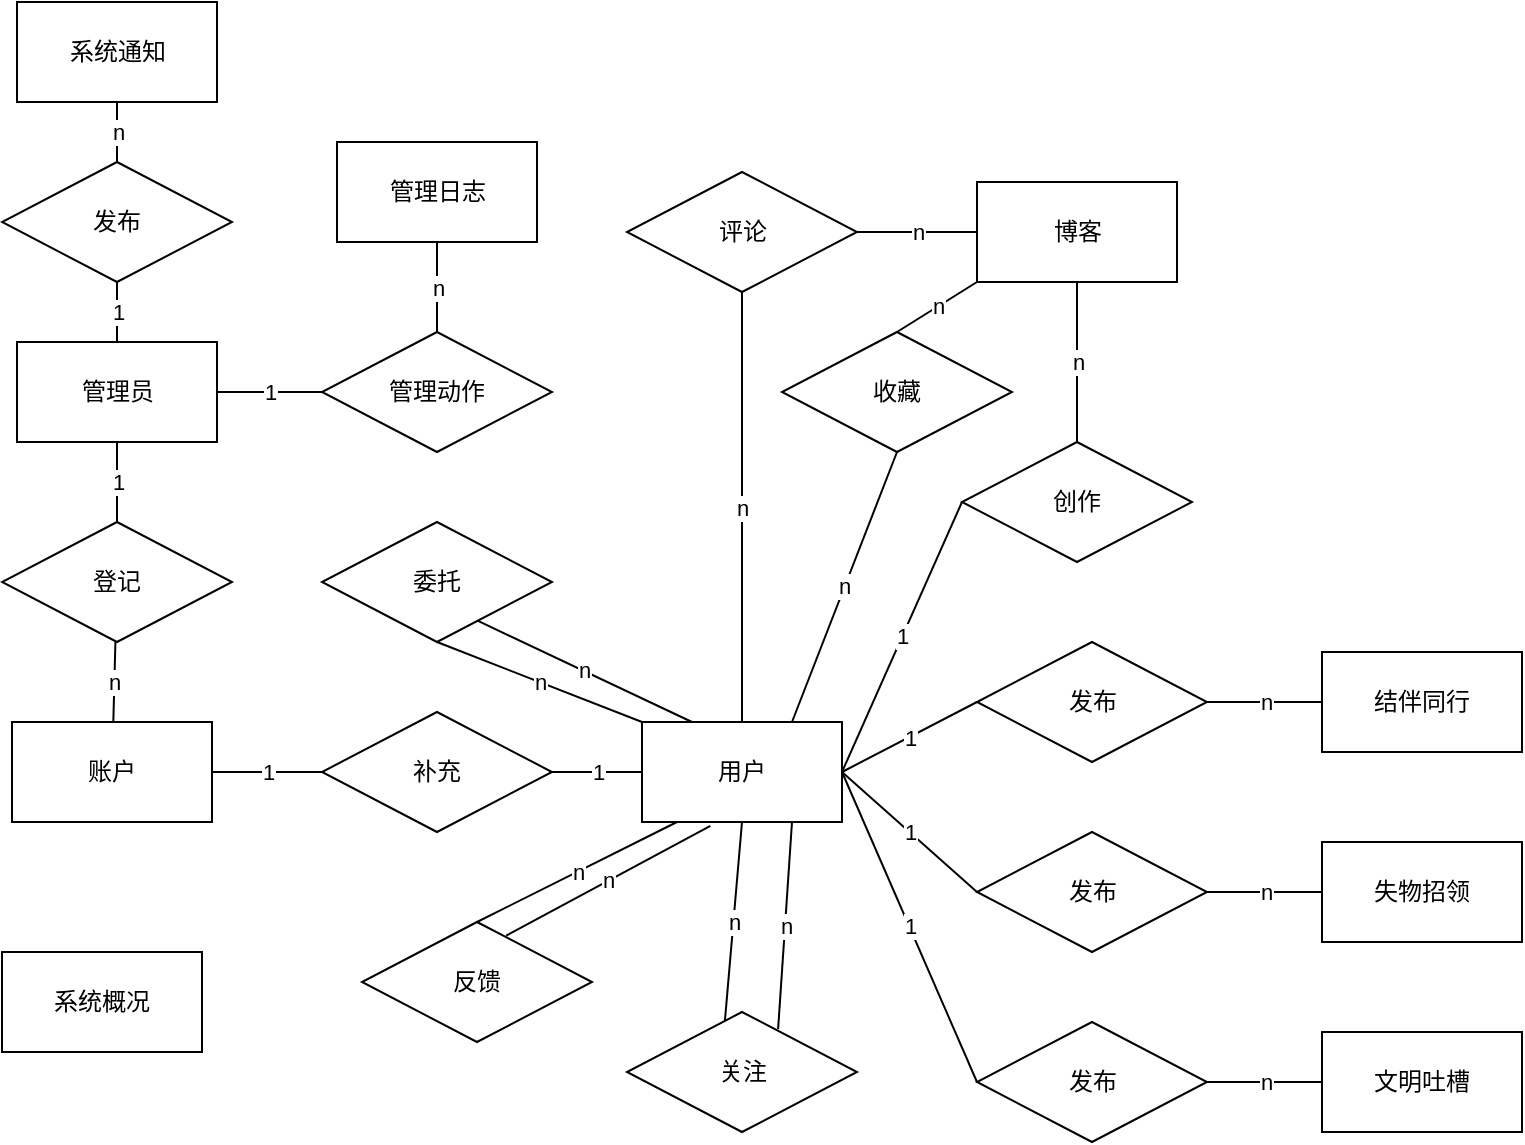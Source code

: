 <mxfile version="13.7.3" type="device"><diagram id="XS-1S9VMyTh46CkxPhf7" name="第 1 页"><mxGraphModel dx="1037" dy="609" grid="1" gridSize="10" guides="1" tooltips="1" connect="1" arrows="1" fold="1" page="1" pageScale="1" pageWidth="827" pageHeight="1169" math="0" shadow="0"><root><mxCell id="0"/><mxCell id="1" parent="0"/><mxCell id="erb298TIucKikkbsJAem-4" value="1" style="edgeStyle=orthogonalEdgeStyle;rounded=0;orthogonalLoop=1;jettySize=auto;html=1;endArrow=none;endFill=0;" parent="1" source="Df00wuJVyUBtflvG6E5E-1" target="erb298TIucKikkbsJAem-2" edge="1"><mxGeometry relative="1" as="geometry"/></mxCell><mxCell id="Df00wuJVyUBtflvG6E5E-1" value="账户" style="rounded=0;whiteSpace=wrap;html=1;" parent="1" vertex="1"><mxGeometry x="305" y="360" width="100" height="50" as="geometry"/></mxCell><mxCell id="Df00wuJVyUBtflvG6E5E-19" value="1" style="edgeStyle=none;rounded=0;orthogonalLoop=1;jettySize=auto;html=1;exitX=0.5;exitY=0;exitDx=0;exitDy=0;entryX=0.5;entryY=1;entryDx=0;entryDy=0;endArrow=none;endFill=0;" parent="1" source="Df00wuJVyUBtflvG6E5E-2" target="Df00wuJVyUBtflvG6E5E-18" edge="1"><mxGeometry relative="1" as="geometry"/></mxCell><mxCell id="Df00wuJVyUBtflvG6E5E-2" value="管理员" style="rounded=0;whiteSpace=wrap;html=1;" parent="1" vertex="1"><mxGeometry x="307.5" y="170" width="100" height="50" as="geometry"/></mxCell><mxCell id="Df00wuJVyUBtflvG6E5E-3" value="系统通知" style="rounded=0;whiteSpace=wrap;html=1;" parent="1" vertex="1"><mxGeometry x="307.5" width="100" height="50" as="geometry"/></mxCell><mxCell id="Df00wuJVyUBtflvG6E5E-5" value="系统概况" style="rounded=0;whiteSpace=wrap;html=1;" parent="1" vertex="1"><mxGeometry x="300" y="475" width="100" height="50" as="geometry"/></mxCell><mxCell id="Df00wuJVyUBtflvG6E5E-11" value="n" style="edgeStyle=none;rounded=0;orthogonalLoop=1;jettySize=auto;html=1;exitX=0.5;exitY=0;exitDx=0;exitDy=0;endArrow=none;endFill=0;" parent="1" source="Df00wuJVyUBtflvG6E5E-8" edge="1"><mxGeometry relative="1" as="geometry"><mxPoint x="637.5" y="410" as="targetPoint"/></mxGeometry></mxCell><mxCell id="Df00wuJVyUBtflvG6E5E-12" value="n" style="edgeStyle=none;rounded=0;orthogonalLoop=1;jettySize=auto;html=1;exitX=0.627;exitY=0.113;exitDx=0;exitDy=0;endArrow=none;endFill=0;entryX=0.342;entryY=1.039;entryDx=0;entryDy=0;exitPerimeter=0;entryPerimeter=0;" parent="1" source="Df00wuJVyUBtflvG6E5E-8" target="erb298TIucKikkbsJAem-1" edge="1"><mxGeometry relative="1" as="geometry"><mxPoint x="698.5" y="410" as="targetPoint"/></mxGeometry></mxCell><mxCell id="Df00wuJVyUBtflvG6E5E-8" value="反馈" style="rhombus;whiteSpace=wrap;html=1;" parent="1" vertex="1"><mxGeometry x="480" y="460" width="115" height="60" as="geometry"/></mxCell><mxCell id="Df00wuJVyUBtflvG6E5E-15" value="n" style="edgeStyle=none;rounded=0;orthogonalLoop=1;jettySize=auto;html=1;endArrow=none;endFill=0;" parent="1" source="Df00wuJVyUBtflvG6E5E-14" target="Df00wuJVyUBtflvG6E5E-1" edge="1"><mxGeometry relative="1" as="geometry"/></mxCell><mxCell id="Df00wuJVyUBtflvG6E5E-17" value="1" style="edgeStyle=none;rounded=0;orthogonalLoop=1;jettySize=auto;html=1;entryX=0.5;entryY=1;entryDx=0;entryDy=0;endArrow=none;endFill=0;" parent="1" source="Df00wuJVyUBtflvG6E5E-14" target="Df00wuJVyUBtflvG6E5E-2" edge="1"><mxGeometry relative="1" as="geometry"/></mxCell><mxCell id="Df00wuJVyUBtflvG6E5E-14" value="登记" style="rhombus;whiteSpace=wrap;html=1;" parent="1" vertex="1"><mxGeometry x="300" y="260" width="115" height="60" as="geometry"/></mxCell><mxCell id="Df00wuJVyUBtflvG6E5E-20" value="n" style="edgeStyle=none;rounded=0;orthogonalLoop=1;jettySize=auto;html=1;exitX=0.5;exitY=0;exitDx=0;exitDy=0;endArrow=none;endFill=0;" parent="1" source="Df00wuJVyUBtflvG6E5E-18" target="Df00wuJVyUBtflvG6E5E-3" edge="1"><mxGeometry relative="1" as="geometry"/></mxCell><mxCell id="Df00wuJVyUBtflvG6E5E-18" value="发布" style="rhombus;whiteSpace=wrap;html=1;" parent="1" vertex="1"><mxGeometry x="300" y="80" width="115" height="60" as="geometry"/></mxCell><mxCell id="erb298TIucKikkbsJAem-5" value="1" style="edgeStyle=orthogonalEdgeStyle;rounded=0;orthogonalLoop=1;jettySize=auto;html=1;endArrow=none;endFill=0;" parent="1" source="erb298TIucKikkbsJAem-1" target="erb298TIucKikkbsJAem-2" edge="1"><mxGeometry relative="1" as="geometry"/></mxCell><mxCell id="erb298TIucKikkbsJAem-10" value="n" style="rounded=0;orthogonalLoop=1;jettySize=auto;html=1;exitX=0;exitY=0;exitDx=0;exitDy=0;entryX=0.5;entryY=1;entryDx=0;entryDy=0;endArrow=none;endFill=0;" parent="1" source="erb298TIucKikkbsJAem-1" target="erb298TIucKikkbsJAem-9" edge="1"><mxGeometry relative="1" as="geometry"/></mxCell><mxCell id="erb298TIucKikkbsJAem-11" value="n" style="rounded=0;orthogonalLoop=1;jettySize=auto;html=1;exitX=0.25;exitY=0;exitDx=0;exitDy=0;entryX=0.667;entryY=0.814;entryDx=0;entryDy=0;endArrow=none;endFill=0;entryPerimeter=0;" parent="1" source="erb298TIucKikkbsJAem-1" target="erb298TIucKikkbsJAem-9" edge="1"><mxGeometry relative="1" as="geometry"/></mxCell><mxCell id="erb298TIucKikkbsJAem-15" value="1" style="edgeStyle=none;rounded=0;orthogonalLoop=1;jettySize=auto;html=1;exitX=1;exitY=0.5;exitDx=0;exitDy=0;entryX=0;entryY=0.5;entryDx=0;entryDy=0;endArrow=none;endFill=0;" parent="1" source="erb298TIucKikkbsJAem-1" target="erb298TIucKikkbsJAem-14" edge="1"><mxGeometry relative="1" as="geometry"/></mxCell><mxCell id="erb298TIucKikkbsJAem-18" value="1" style="edgeStyle=none;rounded=0;orthogonalLoop=1;jettySize=auto;html=1;exitX=1;exitY=0.5;exitDx=0;exitDy=0;entryX=0;entryY=0.5;entryDx=0;entryDy=0;endArrow=none;endFill=0;" parent="1" source="erb298TIucKikkbsJAem-1" target="erb298TIucKikkbsJAem-17" edge="1"><mxGeometry relative="1" as="geometry"/></mxCell><mxCell id="erb298TIucKikkbsJAem-23" value="n" style="edgeStyle=none;rounded=0;orthogonalLoop=1;jettySize=auto;html=1;exitX=0.5;exitY=0;exitDx=0;exitDy=0;entryX=0.5;entryY=1;entryDx=0;entryDy=0;endArrow=none;endFill=0;" parent="1" source="erb298TIucKikkbsJAem-1" target="erb298TIucKikkbsJAem-22" edge="1"><mxGeometry relative="1" as="geometry"/></mxCell><mxCell id="erb298TIucKikkbsJAem-27" value="n" style="edgeStyle=none;rounded=0;orthogonalLoop=1;jettySize=auto;html=1;exitX=0.75;exitY=0;exitDx=0;exitDy=0;entryX=0.5;entryY=1;entryDx=0;entryDy=0;endArrow=none;endFill=0;" parent="1" source="erb298TIucKikkbsJAem-1" target="erb298TIucKikkbsJAem-25" edge="1"><mxGeometry relative="1" as="geometry"/></mxCell><mxCell id="erb298TIucKikkbsJAem-30" value="1" style="edgeStyle=none;rounded=0;orthogonalLoop=1;jettySize=auto;html=1;exitX=1;exitY=0.5;exitDx=0;exitDy=0;entryX=0;entryY=0.5;entryDx=0;entryDy=0;endArrow=none;endFill=0;" parent="1" source="erb298TIucKikkbsJAem-1" target="erb298TIucKikkbsJAem-28" edge="1"><mxGeometry relative="1" as="geometry"/></mxCell><mxCell id="erb298TIucKikkbsJAem-35" value="1" style="edgeStyle=none;rounded=0;orthogonalLoop=1;jettySize=auto;html=1;exitX=1;exitY=0.5;exitDx=0;exitDy=0;entryX=0;entryY=0.5;entryDx=0;entryDy=0;endArrow=none;endFill=0;" parent="1" source="erb298TIucKikkbsJAem-1" target="erb298TIucKikkbsJAem-31" edge="1"><mxGeometry relative="1" as="geometry"/></mxCell><mxCell id="erb298TIucKikkbsJAem-1" value="用户" style="rounded=0;whiteSpace=wrap;html=1;" parent="1" vertex="1"><mxGeometry x="620" y="360" width="100" height="50" as="geometry"/></mxCell><mxCell id="erb298TIucKikkbsJAem-2" value="补充" style="rhombus;whiteSpace=wrap;html=1;" parent="1" vertex="1"><mxGeometry x="460" y="355" width="115" height="60" as="geometry"/></mxCell><mxCell id="erb298TIucKikkbsJAem-9" value="委托" style="rhombus;whiteSpace=wrap;html=1;" parent="1" vertex="1"><mxGeometry x="460" y="260" width="115" height="60" as="geometry"/></mxCell><mxCell id="erb298TIucKikkbsJAem-26" value="n" style="edgeStyle=none;rounded=0;orthogonalLoop=1;jettySize=auto;html=1;exitX=0;exitY=1;exitDx=0;exitDy=0;entryX=0.5;entryY=0;entryDx=0;entryDy=0;endArrow=none;endFill=0;" parent="1" source="erb298TIucKikkbsJAem-12" target="erb298TIucKikkbsJAem-25" edge="1"><mxGeometry relative="1" as="geometry"/></mxCell><mxCell id="erb298TIucKikkbsJAem-12" value="博客" style="rounded=0;whiteSpace=wrap;html=1;" parent="1" vertex="1"><mxGeometry x="787.5" y="90" width="100" height="50" as="geometry"/></mxCell><mxCell id="erb298TIucKikkbsJAem-16" value="n" style="edgeStyle=none;rounded=0;orthogonalLoop=1;jettySize=auto;html=1;exitX=0.5;exitY=0;exitDx=0;exitDy=0;entryX=0.5;entryY=1;entryDx=0;entryDy=0;endArrow=none;endFill=0;" parent="1" source="erb298TIucKikkbsJAem-14" target="erb298TIucKikkbsJAem-12" edge="1"><mxGeometry relative="1" as="geometry"/></mxCell><mxCell id="erb298TIucKikkbsJAem-14" value="创作" style="rhombus;whiteSpace=wrap;html=1;" parent="1" vertex="1"><mxGeometry x="780" y="220" width="115" height="60" as="geometry"/></mxCell><mxCell id="erb298TIucKikkbsJAem-20" value="n" style="edgeStyle=none;rounded=0;orthogonalLoop=1;jettySize=auto;html=1;exitX=1;exitY=0.5;exitDx=0;exitDy=0;entryX=0;entryY=0.5;entryDx=0;entryDy=0;endArrow=none;endFill=0;" parent="1" source="erb298TIucKikkbsJAem-17" target="erb298TIucKikkbsJAem-19" edge="1"><mxGeometry relative="1" as="geometry"/></mxCell><mxCell id="erb298TIucKikkbsJAem-17" value="发布" style="rhombus;whiteSpace=wrap;html=1;" parent="1" vertex="1"><mxGeometry x="787.5" y="320" width="115" height="60" as="geometry"/></mxCell><mxCell id="erb298TIucKikkbsJAem-19" value="结伴同行" style="rounded=0;whiteSpace=wrap;html=1;" parent="1" vertex="1"><mxGeometry x="960" y="325" width="100" height="50" as="geometry"/></mxCell><mxCell id="erb298TIucKikkbsJAem-21" value="失物招领" style="rounded=0;whiteSpace=wrap;html=1;" parent="1" vertex="1"><mxGeometry x="960" y="420" width="100" height="50" as="geometry"/></mxCell><mxCell id="erb298TIucKikkbsJAem-24" value="n" style="edgeStyle=none;rounded=0;orthogonalLoop=1;jettySize=auto;html=1;exitX=1;exitY=0.5;exitDx=0;exitDy=0;entryX=0;entryY=0.5;entryDx=0;entryDy=0;endArrow=none;endFill=0;" parent="1" source="erb298TIucKikkbsJAem-22" target="erb298TIucKikkbsJAem-12" edge="1"><mxGeometry relative="1" as="geometry"/></mxCell><mxCell id="erb298TIucKikkbsJAem-22" value="评论" style="rhombus;whiteSpace=wrap;html=1;" parent="1" vertex="1"><mxGeometry x="612.5" y="85" width="115" height="60" as="geometry"/></mxCell><mxCell id="erb298TIucKikkbsJAem-25" value="收藏" style="rhombus;whiteSpace=wrap;html=1;" parent="1" vertex="1"><mxGeometry x="690" y="165" width="115" height="60" as="geometry"/></mxCell><mxCell id="erb298TIucKikkbsJAem-29" value="n" style="edgeStyle=none;rounded=0;orthogonalLoop=1;jettySize=auto;html=1;endArrow=none;endFill=0;" parent="1" source="erb298TIucKikkbsJAem-28" target="erb298TIucKikkbsJAem-21" edge="1"><mxGeometry relative="1" as="geometry"/></mxCell><mxCell id="erb298TIucKikkbsJAem-28" value="发布" style="rhombus;whiteSpace=wrap;html=1;" parent="1" vertex="1"><mxGeometry x="787.5" y="415" width="115" height="60" as="geometry"/></mxCell><mxCell id="erb298TIucKikkbsJAem-34" value="n" style="edgeStyle=none;rounded=0;orthogonalLoop=1;jettySize=auto;html=1;endArrow=none;endFill=0;" parent="1" source="erb298TIucKikkbsJAem-31" target="erb298TIucKikkbsJAem-33" edge="1"><mxGeometry relative="1" as="geometry"/></mxCell><mxCell id="erb298TIucKikkbsJAem-31" value="发布" style="rhombus;whiteSpace=wrap;html=1;" parent="1" vertex="1"><mxGeometry x="787.5" y="510" width="115" height="60" as="geometry"/></mxCell><mxCell id="erb298TIucKikkbsJAem-33" value="文明吐槽" style="rounded=0;whiteSpace=wrap;html=1;" parent="1" vertex="1"><mxGeometry x="960" y="515" width="100" height="50" as="geometry"/></mxCell><mxCell id="erb298TIucKikkbsJAem-37" value="n" style="edgeStyle=none;rounded=0;orthogonalLoop=1;jettySize=auto;html=1;exitX=0.425;exitY=0.089;exitDx=0;exitDy=0;entryX=0.5;entryY=1;entryDx=0;entryDy=0;endArrow=none;endFill=0;exitPerimeter=0;" parent="1" source="erb298TIucKikkbsJAem-36" target="erb298TIucKikkbsJAem-1" edge="1"><mxGeometry relative="1" as="geometry"/></mxCell><mxCell id="erb298TIucKikkbsJAem-38" value="n" style="edgeStyle=none;rounded=0;orthogonalLoop=1;jettySize=auto;html=1;exitX=0.657;exitY=0.143;exitDx=0;exitDy=0;entryX=0.75;entryY=1;entryDx=0;entryDy=0;endArrow=none;endFill=0;exitPerimeter=0;" parent="1" source="erb298TIucKikkbsJAem-36" target="erb298TIucKikkbsJAem-1" edge="1"><mxGeometry relative="1" as="geometry"/></mxCell><mxCell id="erb298TIucKikkbsJAem-36" value="关注" style="rhombus;whiteSpace=wrap;html=1;" parent="1" vertex="1"><mxGeometry x="612.5" y="505" width="115" height="60" as="geometry"/></mxCell><mxCell id="2VAlmJKL3kj4pbZzHqDt-4" value="1" style="edgeStyle=orthogonalEdgeStyle;rounded=0;orthogonalLoop=1;jettySize=auto;html=1;endArrow=none;endFill=0;" parent="1" source="2VAlmJKL3kj4pbZzHqDt-1" target="Df00wuJVyUBtflvG6E5E-2" edge="1"><mxGeometry relative="1" as="geometry"/></mxCell><mxCell id="2VAlmJKL3kj4pbZzHqDt-1" value="管理动作" style="rhombus;whiteSpace=wrap;html=1;" parent="1" vertex="1"><mxGeometry x="460" y="165" width="115" height="60" as="geometry"/></mxCell><mxCell id="2VAlmJKL3kj4pbZzHqDt-3" value="n" style="edgeStyle=orthogonalEdgeStyle;rounded=0;orthogonalLoop=1;jettySize=auto;html=1;endArrow=none;endFill=0;" parent="1" source="2VAlmJKL3kj4pbZzHqDt-2" target="2VAlmJKL3kj4pbZzHqDt-1" edge="1"><mxGeometry relative="1" as="geometry"/></mxCell><mxCell id="2VAlmJKL3kj4pbZzHqDt-2" value="管理日志" style="rounded=0;whiteSpace=wrap;html=1;" parent="1" vertex="1"><mxGeometry x="467.5" y="70" width="100" height="50" as="geometry"/></mxCell></root></mxGraphModel></diagram></mxfile>